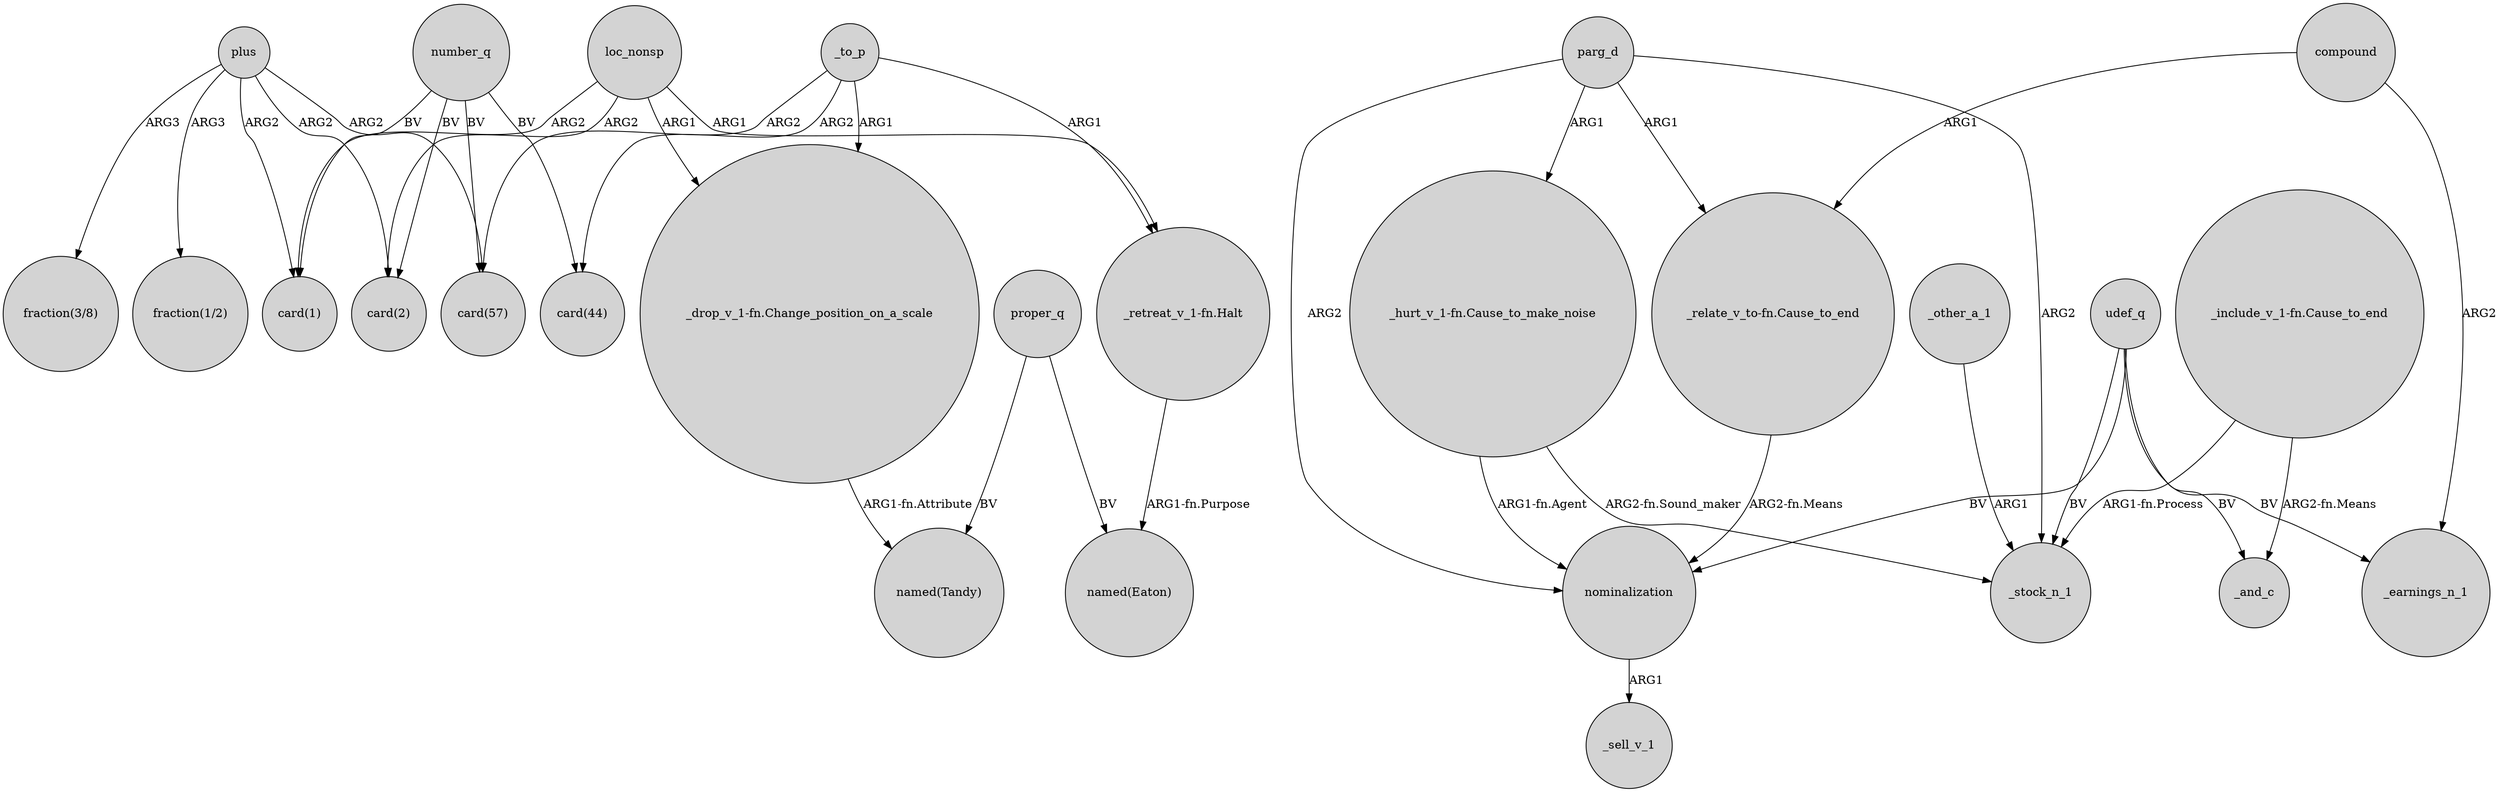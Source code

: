 digraph {
	node [shape=circle style=filled]
	number_q -> "card(57)" [label=BV]
	loc_nonsp -> "_retreat_v_1-fn.Halt" [label=ARG1]
	"_relate_v_to-fn.Cause_to_end" -> nominalization [label="ARG2-fn.Means"]
	"_drop_v_1-fn.Change_position_on_a_scale" -> "named(Tandy)" [label="ARG1-fn.Attribute"]
	number_q -> "card(2)" [label=BV]
	loc_nonsp -> "card(2)" [label=ARG2]
	number_q -> "card(1)" [label=BV]
	compound -> "_relate_v_to-fn.Cause_to_end" [label=ARG1]
	parg_d -> "_hurt_v_1-fn.Cause_to_make_noise" [label=ARG1]
	loc_nonsp -> "_drop_v_1-fn.Change_position_on_a_scale" [label=ARG1]
	udef_q -> nominalization [label=BV]
	_other_a_1 -> _stock_n_1 [label=ARG1]
	udef_q -> _and_c [label=BV]
	parg_d -> _stock_n_1 [label=ARG2]
	loc_nonsp -> "card(1)" [label=ARG2]
	plus -> "card(1)" [label=ARG2]
	_to_p -> "_retreat_v_1-fn.Halt" [label=ARG1]
	compound -> _earnings_n_1 [label=ARG2]
	number_q -> "card(44)" [label=BV]
	udef_q -> _stock_n_1 [label=BV]
	_to_p -> "card(44)" [label=ARG2]
	"_hurt_v_1-fn.Cause_to_make_noise" -> nominalization [label="ARG1-fn.Agent"]
	plus -> "card(57)" [label=ARG2]
	parg_d -> "_relate_v_to-fn.Cause_to_end" [label=ARG1]
	udef_q -> _earnings_n_1 [label=BV]
	_to_p -> "_drop_v_1-fn.Change_position_on_a_scale" [label=ARG1]
	plus -> "fraction(3/8)" [label=ARG3]
	proper_q -> "named(Eaton)" [label=BV]
	nominalization -> _sell_v_1 [label=ARG1]
	"_include_v_1-fn.Cause_to_end" -> _stock_n_1 [label="ARG1-fn.Process"]
	plus -> "card(2)" [label=ARG2]
	"_retreat_v_1-fn.Halt" -> "named(Eaton)" [label="ARG1-fn.Purpose"]
	proper_q -> "named(Tandy)" [label=BV]
	"_hurt_v_1-fn.Cause_to_make_noise" -> _stock_n_1 [label="ARG2-fn.Sound_maker"]
	"_include_v_1-fn.Cause_to_end" -> _and_c [label="ARG2-fn.Means"]
	_to_p -> "card(57)" [label=ARG2]
	plus -> "fraction(1/2)" [label=ARG3]
	parg_d -> nominalization [label=ARG2]
}
